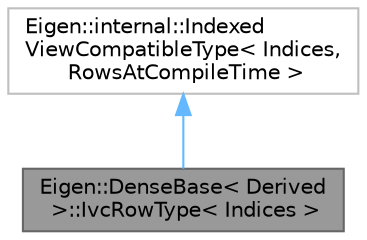 digraph "Eigen::DenseBase&lt; Derived &gt;::IvcRowType&lt; Indices &gt;"
{
 // LATEX_PDF_SIZE
  bgcolor="transparent";
  edge [fontname=Helvetica,fontsize=10,labelfontname=Helvetica,labelfontsize=10];
  node [fontname=Helvetica,fontsize=10,shape=box,height=0.2,width=0.4];
  Node1 [id="Node000001",label="Eigen::DenseBase\< Derived\l \>::IvcRowType\< Indices \>",height=0.2,width=0.4,color="gray40", fillcolor="grey60", style="filled", fontcolor="black",tooltip=" "];
  Node2 -> Node1 [id="edge1_Node000001_Node000002",dir="back",color="steelblue1",style="solid",tooltip=" "];
  Node2 [id="Node000002",label="Eigen::internal::Indexed\lViewCompatibleType\< Indices,\l RowsAtCompileTime \>",height=0.2,width=0.4,color="grey75", fillcolor="white", style="filled",URL="$structEigen_1_1internal_1_1IndexedViewCompatibleType.html",tooltip=" "];
}
